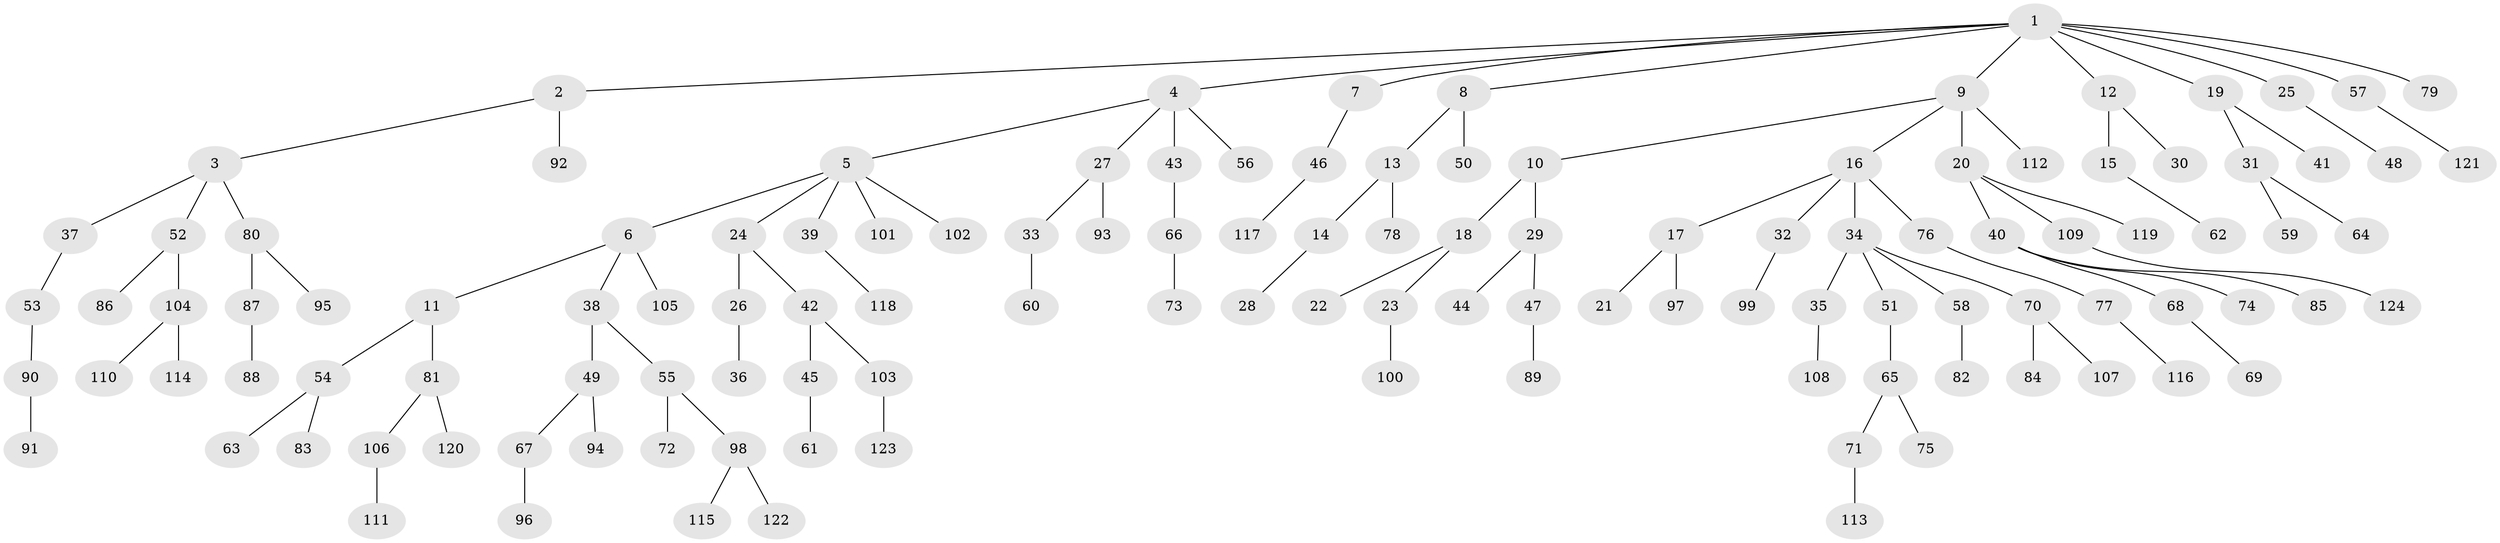 // Generated by graph-tools (version 1.1) at 2025/37/03/09/25 02:37:09]
// undirected, 124 vertices, 123 edges
graph export_dot {
graph [start="1"]
  node [color=gray90,style=filled];
  1;
  2;
  3;
  4;
  5;
  6;
  7;
  8;
  9;
  10;
  11;
  12;
  13;
  14;
  15;
  16;
  17;
  18;
  19;
  20;
  21;
  22;
  23;
  24;
  25;
  26;
  27;
  28;
  29;
  30;
  31;
  32;
  33;
  34;
  35;
  36;
  37;
  38;
  39;
  40;
  41;
  42;
  43;
  44;
  45;
  46;
  47;
  48;
  49;
  50;
  51;
  52;
  53;
  54;
  55;
  56;
  57;
  58;
  59;
  60;
  61;
  62;
  63;
  64;
  65;
  66;
  67;
  68;
  69;
  70;
  71;
  72;
  73;
  74;
  75;
  76;
  77;
  78;
  79;
  80;
  81;
  82;
  83;
  84;
  85;
  86;
  87;
  88;
  89;
  90;
  91;
  92;
  93;
  94;
  95;
  96;
  97;
  98;
  99;
  100;
  101;
  102;
  103;
  104;
  105;
  106;
  107;
  108;
  109;
  110;
  111;
  112;
  113;
  114;
  115;
  116;
  117;
  118;
  119;
  120;
  121;
  122;
  123;
  124;
  1 -- 2;
  1 -- 4;
  1 -- 7;
  1 -- 8;
  1 -- 9;
  1 -- 12;
  1 -- 19;
  1 -- 25;
  1 -- 57;
  1 -- 79;
  2 -- 3;
  2 -- 92;
  3 -- 37;
  3 -- 52;
  3 -- 80;
  4 -- 5;
  4 -- 27;
  4 -- 43;
  4 -- 56;
  5 -- 6;
  5 -- 24;
  5 -- 39;
  5 -- 101;
  5 -- 102;
  6 -- 11;
  6 -- 38;
  6 -- 105;
  7 -- 46;
  8 -- 13;
  8 -- 50;
  9 -- 10;
  9 -- 16;
  9 -- 20;
  9 -- 112;
  10 -- 18;
  10 -- 29;
  11 -- 54;
  11 -- 81;
  12 -- 15;
  12 -- 30;
  13 -- 14;
  13 -- 78;
  14 -- 28;
  15 -- 62;
  16 -- 17;
  16 -- 32;
  16 -- 34;
  16 -- 76;
  17 -- 21;
  17 -- 97;
  18 -- 22;
  18 -- 23;
  19 -- 31;
  19 -- 41;
  20 -- 40;
  20 -- 109;
  20 -- 119;
  23 -- 100;
  24 -- 26;
  24 -- 42;
  25 -- 48;
  26 -- 36;
  27 -- 33;
  27 -- 93;
  29 -- 44;
  29 -- 47;
  31 -- 59;
  31 -- 64;
  32 -- 99;
  33 -- 60;
  34 -- 35;
  34 -- 51;
  34 -- 58;
  34 -- 70;
  35 -- 108;
  37 -- 53;
  38 -- 49;
  38 -- 55;
  39 -- 118;
  40 -- 68;
  40 -- 74;
  40 -- 85;
  42 -- 45;
  42 -- 103;
  43 -- 66;
  45 -- 61;
  46 -- 117;
  47 -- 89;
  49 -- 67;
  49 -- 94;
  51 -- 65;
  52 -- 86;
  52 -- 104;
  53 -- 90;
  54 -- 63;
  54 -- 83;
  55 -- 72;
  55 -- 98;
  57 -- 121;
  58 -- 82;
  65 -- 71;
  65 -- 75;
  66 -- 73;
  67 -- 96;
  68 -- 69;
  70 -- 84;
  70 -- 107;
  71 -- 113;
  76 -- 77;
  77 -- 116;
  80 -- 87;
  80 -- 95;
  81 -- 106;
  81 -- 120;
  87 -- 88;
  90 -- 91;
  98 -- 115;
  98 -- 122;
  103 -- 123;
  104 -- 110;
  104 -- 114;
  106 -- 111;
  109 -- 124;
}
